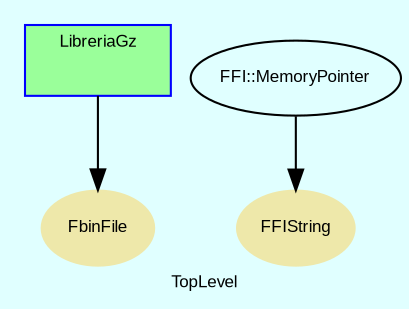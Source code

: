 digraph TopLevel {
    label = "TopLevel"
    compound = true
    fontname = Arial
    fontsize = 8
    bgcolor = lightcyan1
    node [
        color = black,
        fontname = Arial,
        fontsize = 8
    ]

    subgraph cluster_LibreriaGz {
        label = "LibreriaGz"
        fillcolor = palegreen1
        URL = "classes/LibreriaGz.html"
        color = blue
        fontname = Arial
        style = filled
        LibreriaGz [
            shape = plaintext,
            height = 0.01,
            width = 0.75,
            label = ""
        ]

    }

    FbinFile [
        fontcolor = black,
        shape = ellipse,
        URL = "classes/FbinFile.html",
        color = palegoldenrod,
        style = filled,
        label = "FbinFile"
    ]

    FFIString [
        fontcolor = black,
        shape = ellipse,
        URL = "classes/FFIString.html",
        color = palegoldenrod,
        style = filled,
        label = "FFIString"
    ]

    LibreriaGz -> FbinFile [
        ltail = cluster_LibreriaGz
    ]

    FFI__MemoryPointer [
        URL = "classes/FFI/MemoryPointer.html",
        label = "FFI::MemoryPointer"
    ]

    FFI__MemoryPointer -> FFIString [

    ]

}

